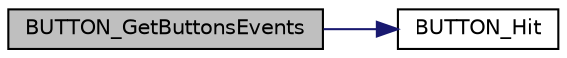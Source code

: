 digraph "BUTTON_GetButtonsEvents"
{
 // LATEX_PDF_SIZE
  edge [fontname="Helvetica",fontsize="10",labelfontname="Helvetica",labelfontsize="10"];
  node [fontname="Helvetica",fontsize="10",shape=record];
  rankdir="LR";
  Node1 [label="BUTTON_GetButtonsEvents",height=0.2,width=0.4,color="black", fillcolor="grey75", style="filled", fontcolor="black",tooltip="Gets bitmap of button events."];
  Node1 -> Node2 [color="midnightblue",fontsize="10",style="solid",fontname="Helvetica"];
  Node2 [label="BUTTON_Hit",height=0.2,width=0.4,color="black", fillcolor="white", style="filled",URL="$d2/df5/group__BUTTON__Public__Functions.html#ga550835f36530e94896d1d6613e4bfe8b",tooltip="Gets input buttons bitmap."];
}
